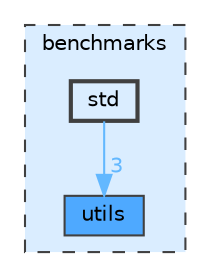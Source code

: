 digraph "benchmarks/std"
{
 // LATEX_PDF_SIZE
  bgcolor="transparent";
  edge [fontname=Helvetica,fontsize=10,labelfontname=Helvetica,labelfontsize=10];
  node [fontname=Helvetica,fontsize=10,shape=box,height=0.2,width=0.4];
  compound=true
  subgraph clusterdir_13a41d9ad64fb9ae396cb953294783cf {
    graph [ bgcolor="#daedff", pencolor="grey25", label="benchmarks", fontname=Helvetica,fontsize=10 style="filled,dashed", URL="dir_13a41d9ad64fb9ae396cb953294783cf.html",tooltip=""]
  dir_796fef3b74254217054fe52e52796041 [label="utils", fillcolor="#4ea9ff", color="grey25", style="filled", URL="dir_796fef3b74254217054fe52e52796041.html",tooltip=""];
  dir_c8127ac8bcd009422ff15db0fa17c317 [label="std", fillcolor="#daedff", color="grey25", style="filled,bold", URL="dir_c8127ac8bcd009422ff15db0fa17c317.html",tooltip=""];
  }
  dir_c8127ac8bcd009422ff15db0fa17c317->dir_796fef3b74254217054fe52e52796041 [headlabel="3", labeldistance=1.5 headhref="dir_000015_000017.html" href="dir_000015_000017.html" color="steelblue1" fontcolor="steelblue1"];
}
